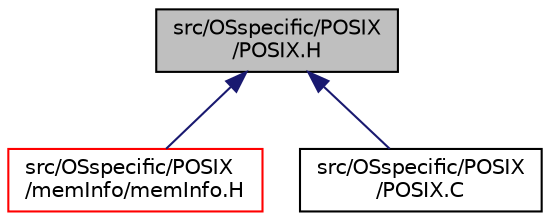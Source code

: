 digraph "src/OSspecific/POSIX/POSIX.H"
{
  bgcolor="transparent";
  edge [fontname="Helvetica",fontsize="10",labelfontname="Helvetica",labelfontsize="10"];
  node [fontname="Helvetica",fontsize="10",shape=record];
  Node1 [label="src/OSspecific/POSIX\l/POSIX.H",height=0.2,width=0.4,color="black", fillcolor="grey75", style="filled", fontcolor="black"];
  Node1 -> Node2 [dir="back",color="midnightblue",fontsize="10",style="solid",fontname="Helvetica"];
  Node2 [label="src/OSspecific/POSIX\l/memInfo/memInfo.H",height=0.2,width=0.4,color="red",URL="$a09219.html"];
  Node1 -> Node3 [dir="back",color="midnightblue",fontsize="10",style="solid",fontname="Helvetica"];
  Node3 [label="src/OSspecific/POSIX\l/POSIX.C",height=0.2,width=0.4,color="black",URL="$a09221.html",tooltip="POSIX versions of the functions declared in OSspecific.H. "];
}
